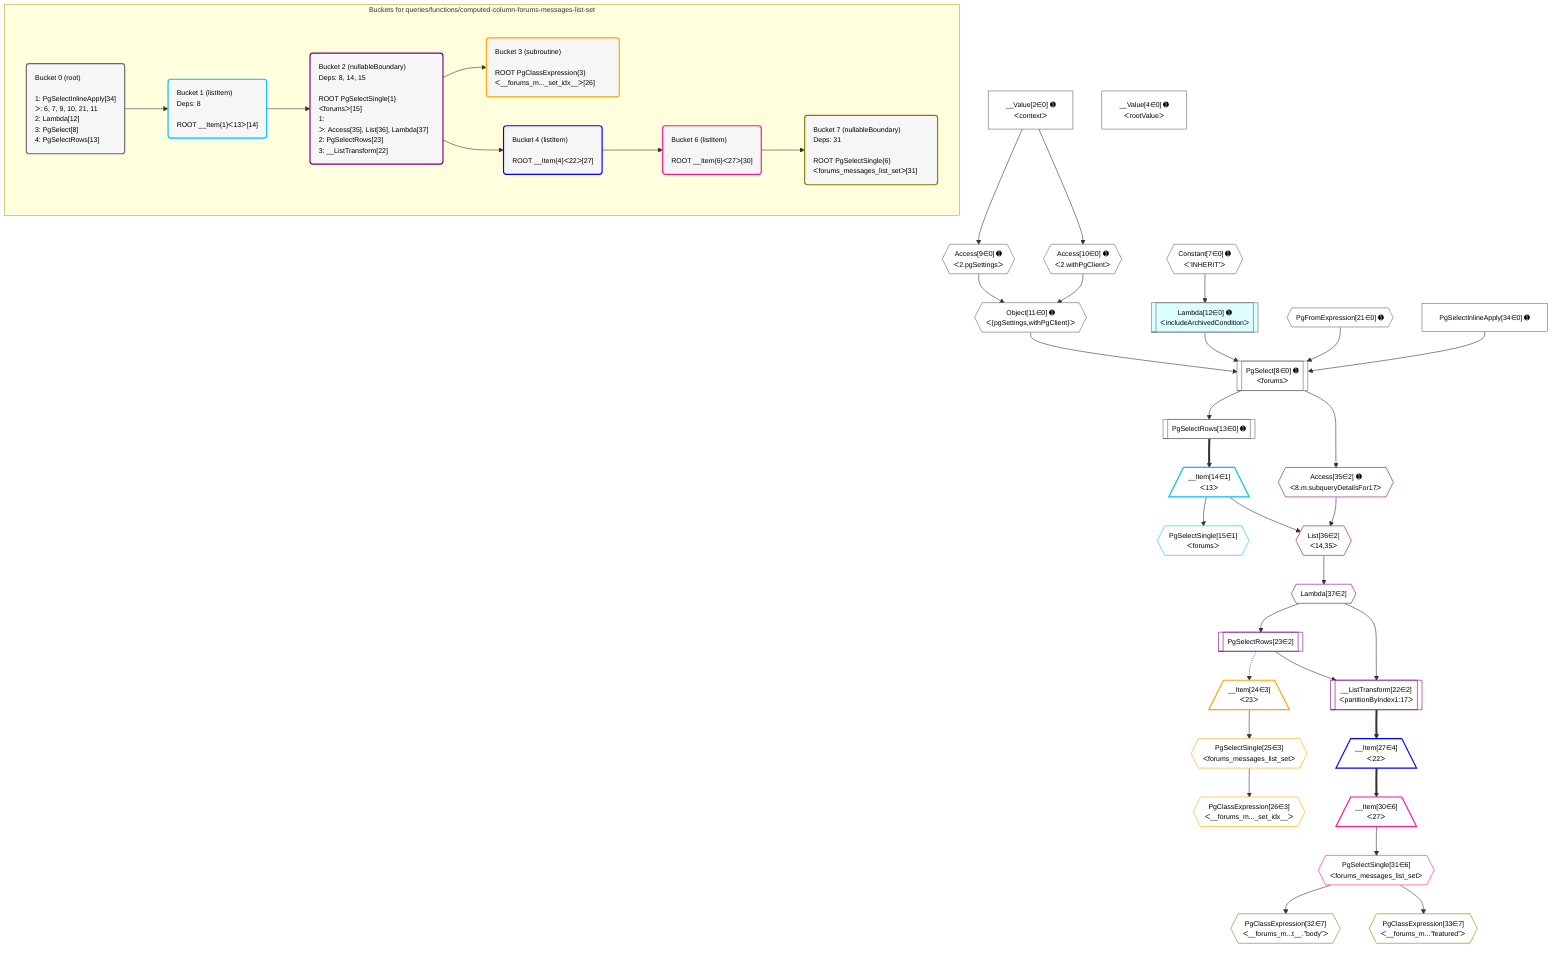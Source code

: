 %%{init: {'themeVariables': { 'fontSize': '12px'}}}%%
graph TD
    classDef path fill:#eee,stroke:#000,color:#000
    classDef plan fill:#fff,stroke-width:1px,color:#000
    classDef itemplan fill:#fff,stroke-width:2px,color:#000
    classDef unbatchedplan fill:#dff,stroke-width:1px,color:#000
    classDef sideeffectplan fill:#fcc,stroke-width:2px,color:#000
    classDef bucket fill:#f6f6f6,color:#000,stroke-width:2px,text-align:left


    %% plan dependencies
    PgSelect8[["PgSelect[8∈0] ➊<br />ᐸforumsᐳ"]]:::plan
    Object11{{"Object[11∈0] ➊<br />ᐸ{pgSettings,withPgClient}ᐳ"}}:::plan
    Lambda12[["Lambda[12∈0] ➊<br />ᐸincludeArchivedConditionᐳ"]]:::unbatchedplan
    PgFromExpression21{{"PgFromExpression[21∈0] ➊"}}:::plan
    PgSelectInlineApply34["PgSelectInlineApply[34∈0] ➊"]:::plan
    Object11 & Lambda12 & PgFromExpression21 & PgSelectInlineApply34 --> PgSelect8
    Access9{{"Access[9∈0] ➊<br />ᐸ2.pgSettingsᐳ"}}:::plan
    Access10{{"Access[10∈0] ➊<br />ᐸ2.withPgClientᐳ"}}:::plan
    Access9 & Access10 --> Object11
    __Value2["__Value[2∈0] ➊<br />ᐸcontextᐳ"]:::plan
    __Value2 --> Access9
    __Value2 --> Access10
    Constant7{{"Constant[7∈0] ➊<br />ᐸ'INHERIT'ᐳ"}}:::plan
    Constant7 --> Lambda12
    PgSelectRows13[["PgSelectRows[13∈0] ➊"]]:::plan
    PgSelect8 --> PgSelectRows13
    __Value4["__Value[4∈0] ➊<br />ᐸrootValueᐳ"]:::plan
    __Item14[/"__Item[14∈1]<br />ᐸ13ᐳ"\]:::itemplan
    PgSelectRows13 ==> __Item14
    PgSelectSingle15{{"PgSelectSingle[15∈1]<br />ᐸforumsᐳ"}}:::plan
    __Item14 --> PgSelectSingle15
    __ListTransform22[["__ListTransform[22∈2]<br />ᐸpartitionByIndex1:17ᐳ"]]:::plan
    PgSelectRows23[["PgSelectRows[23∈2]"]]:::plan
    Lambda37{{"Lambda[37∈2]"}}:::plan
    PgSelectRows23 & Lambda37 --> __ListTransform22
    List36{{"List[36∈2]<br />ᐸ14,35ᐳ"}}:::plan
    Access35{{"Access[35∈2] ➊<br />ᐸ8.m.subqueryDetailsFor17ᐳ"}}:::plan
    __Item14 & Access35 --> List36
    Lambda37 --> PgSelectRows23
    PgSelect8 --> Access35
    List36 --> Lambda37
    __Item24[/"__Item[24∈3]<br />ᐸ23ᐳ"\]:::itemplan
    PgSelectRows23 -.-> __Item24
    PgSelectSingle25{{"PgSelectSingle[25∈3]<br />ᐸforums_messages_list_setᐳ"}}:::plan
    __Item24 --> PgSelectSingle25
    PgClassExpression26{{"PgClassExpression[26∈3]<br />ᐸ__forums_m..._set_idx__ᐳ"}}:::plan
    PgSelectSingle25 --> PgClassExpression26
    __Item27[/"__Item[27∈4]<br />ᐸ22ᐳ"\]:::itemplan
    __ListTransform22 ==> __Item27
    __Item30[/"__Item[30∈6]<br />ᐸ27ᐳ"\]:::itemplan
    __Item27 ==> __Item30
    PgSelectSingle31{{"PgSelectSingle[31∈6]<br />ᐸforums_messages_list_setᐳ"}}:::plan
    __Item30 --> PgSelectSingle31
    PgClassExpression32{{"PgClassExpression[32∈7]<br />ᐸ__forums_m...t__.”body”ᐳ"}}:::plan
    PgSelectSingle31 --> PgClassExpression32
    PgClassExpression33{{"PgClassExpression[33∈7]<br />ᐸ__forums_m...”featured”ᐳ"}}:::plan
    PgSelectSingle31 --> PgClassExpression33

    %% define steps

    subgraph "Buckets for queries/functions/computed-column-forums-messages-list-set"
    Bucket0("Bucket 0 (root)<br /><br />1: PgSelectInlineApply[34]<br />ᐳ: 6, 7, 9, 10, 21, 11<br />2: Lambda[12]<br />3: PgSelect[8]<br />4: PgSelectRows[13]"):::bucket
    classDef bucket0 stroke:#696969
    class Bucket0,__Value2,__Value4,Constant7,PgSelect8,Access9,Access10,Object11,Lambda12,PgSelectRows13,PgFromExpression21,PgSelectInlineApply34 bucket0
    Bucket1("Bucket 1 (listItem)<br />Deps: 8<br /><br />ROOT __Item{1}ᐸ13ᐳ[14]"):::bucket
    classDef bucket1 stroke:#00bfff
    class Bucket1,__Item14,PgSelectSingle15 bucket1
    Bucket2("Bucket 2 (nullableBoundary)<br />Deps: 8, 14, 15<br /><br />ROOT PgSelectSingle{1}ᐸforumsᐳ[15]<br />1: <br />ᐳ: Access[35], List[36], Lambda[37]<br />2: PgSelectRows[23]<br />3: __ListTransform[22]"):::bucket
    classDef bucket2 stroke:#7f007f
    class Bucket2,__ListTransform22,PgSelectRows23,Access35,List36,Lambda37 bucket2
    Bucket3("Bucket 3 (subroutine)<br /><br />ROOT PgClassExpression{3}ᐸ__forums_m..._set_idx__ᐳ[26]"):::bucket
    classDef bucket3 stroke:#ffa500
    class Bucket3,__Item24,PgSelectSingle25,PgClassExpression26 bucket3
    Bucket4("Bucket 4 (listItem)<br /><br />ROOT __Item{4}ᐸ22ᐳ[27]"):::bucket
    classDef bucket4 stroke:#0000ff
    class Bucket4,__Item27 bucket4
    Bucket6("Bucket 6 (listItem)<br /><br />ROOT __Item{6}ᐸ27ᐳ[30]"):::bucket
    classDef bucket6 stroke:#ff1493
    class Bucket6,__Item30,PgSelectSingle31 bucket6
    Bucket7("Bucket 7 (nullableBoundary)<br />Deps: 31<br /><br />ROOT PgSelectSingle{6}ᐸforums_messages_list_setᐳ[31]"):::bucket
    classDef bucket7 stroke:#808000
    class Bucket7,PgClassExpression32,PgClassExpression33 bucket7
    Bucket0 --> Bucket1
    Bucket1 --> Bucket2
    Bucket2 --> Bucket3 & Bucket4
    Bucket4 --> Bucket6
    Bucket6 --> Bucket7
    end